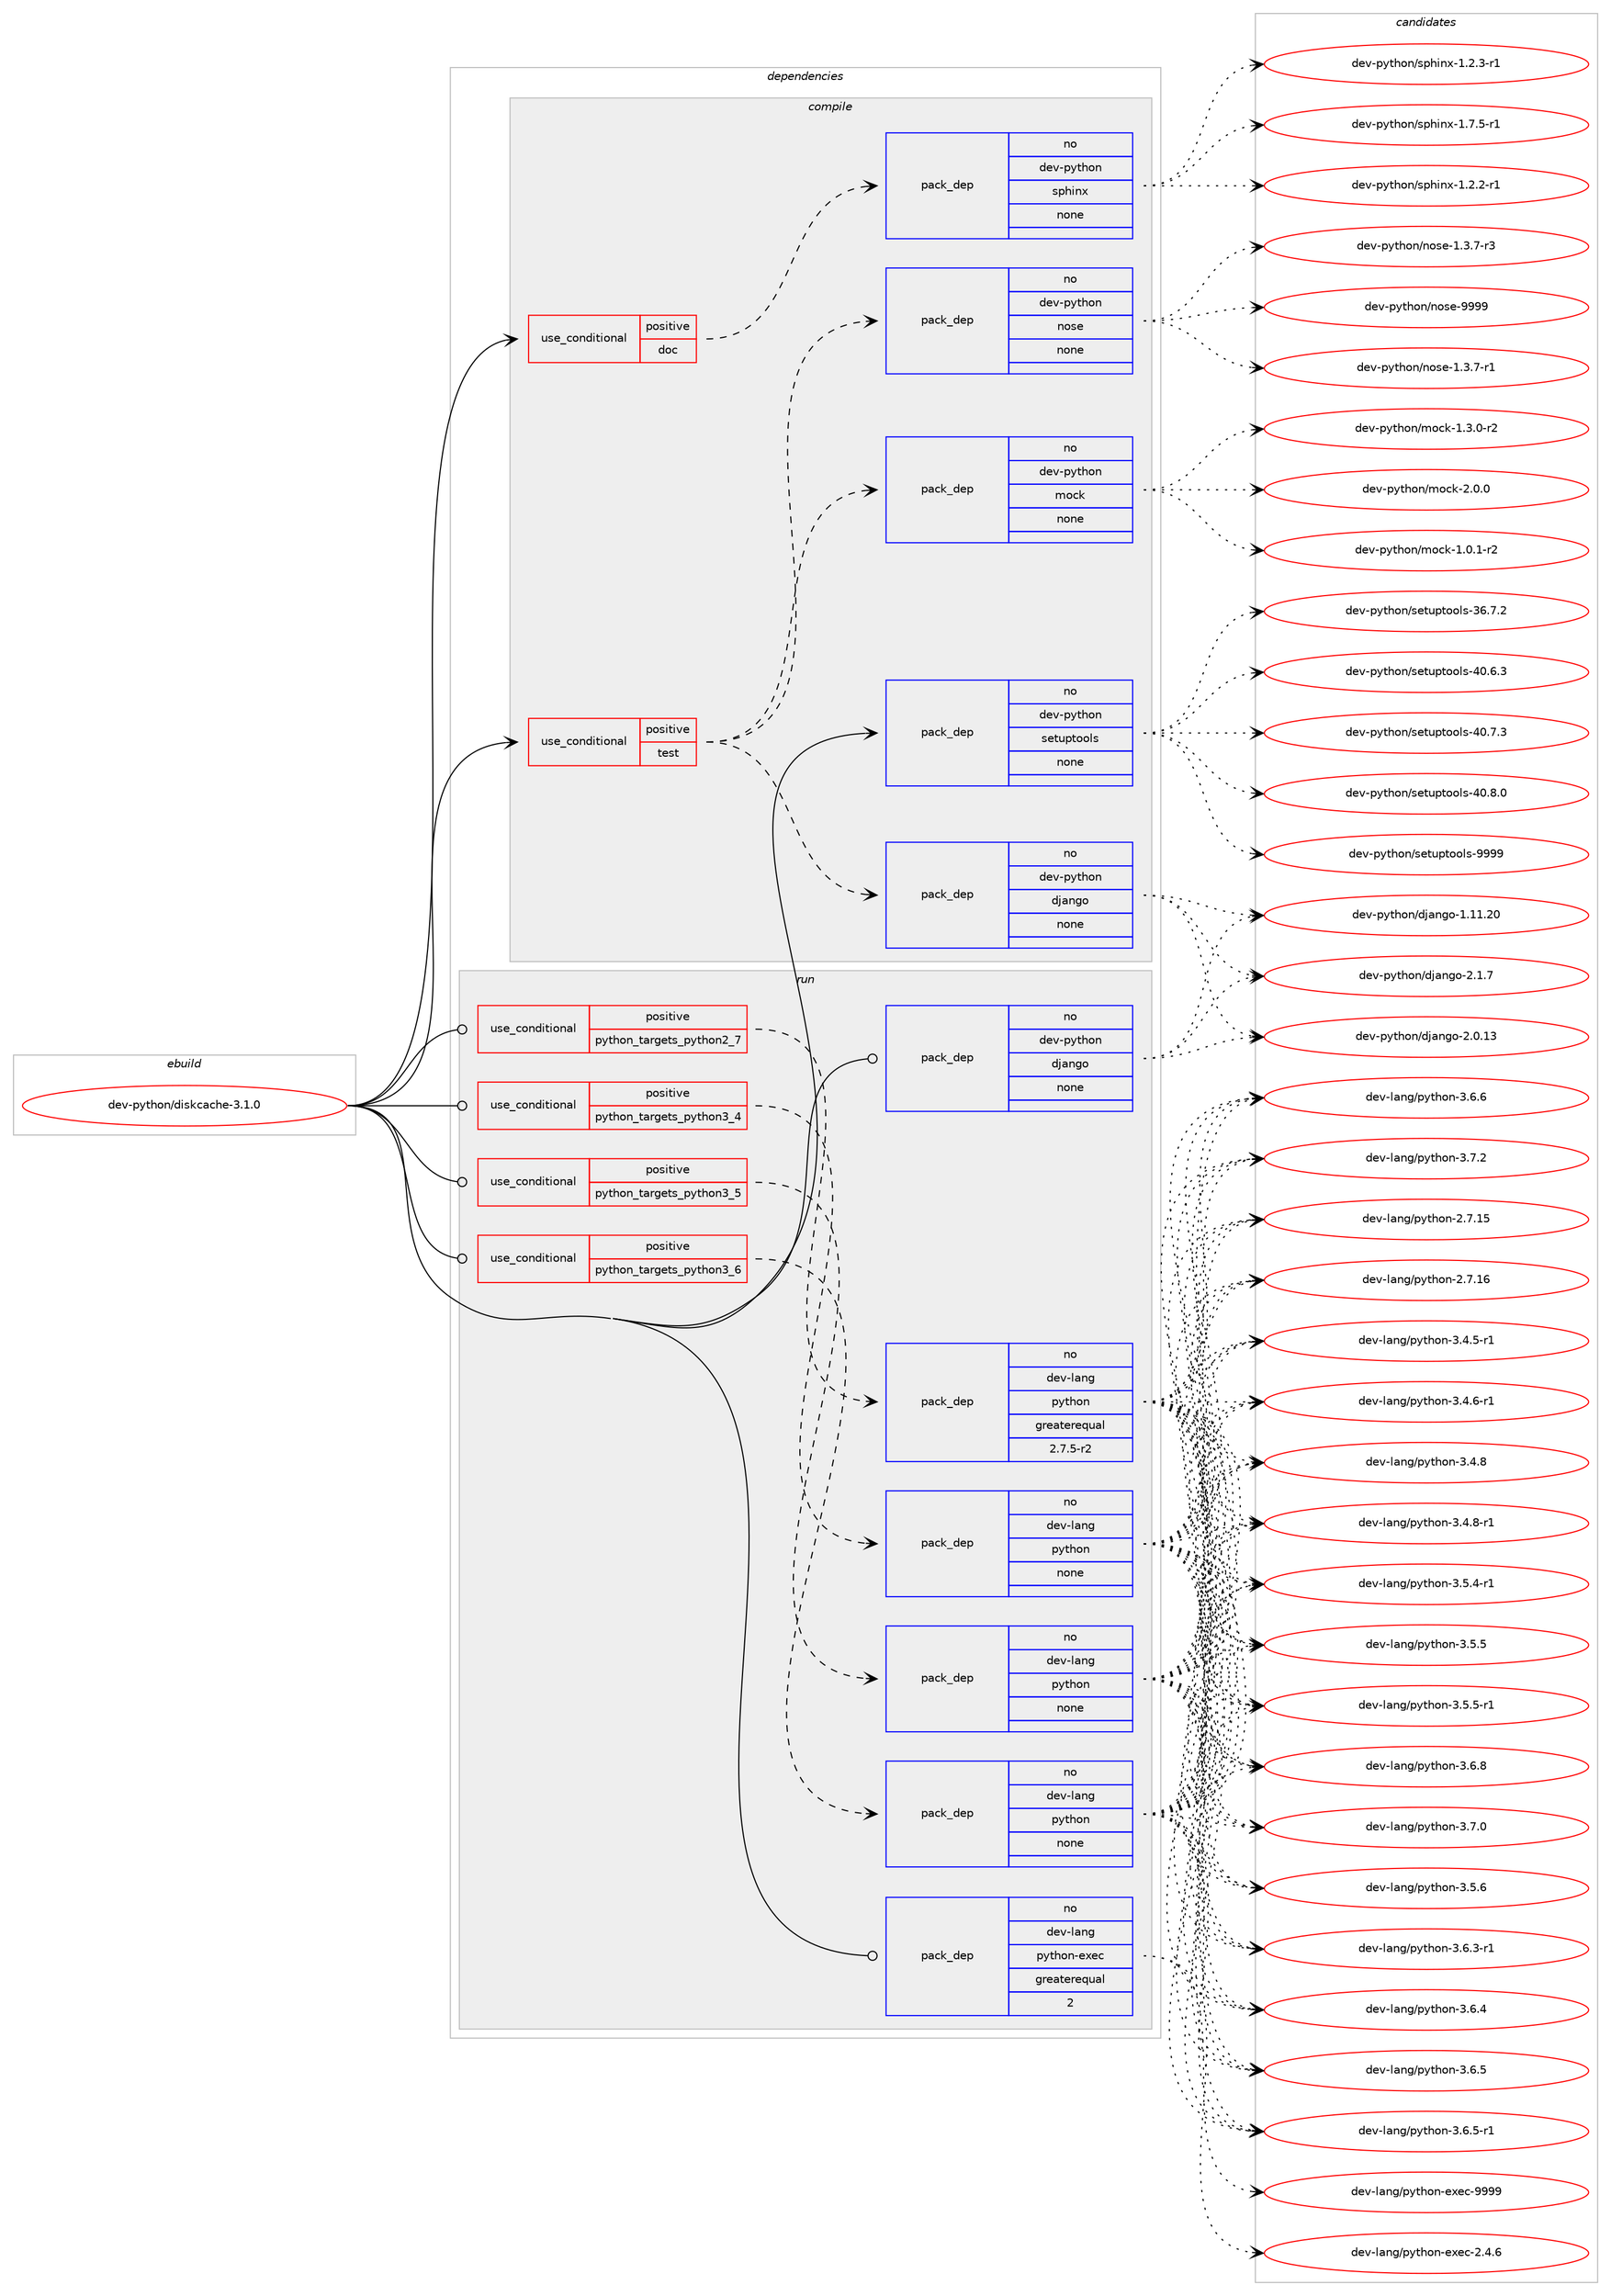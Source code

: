 digraph prolog {

# *************
# Graph options
# *************

newrank=true;
concentrate=true;
compound=true;
graph [rankdir=LR,fontname=Helvetica,fontsize=10,ranksep=1.5];#, ranksep=2.5, nodesep=0.2];
edge  [arrowhead=vee];
node  [fontname=Helvetica,fontsize=10];

# **********
# The ebuild
# **********

subgraph cluster_leftcol {
color=gray;
rank=same;
label=<<i>ebuild</i>>;
id [label="dev-python/diskcache-3.1.0", color=red, width=4, href="../dev-python/diskcache-3.1.0.svg"];
}

# ****************
# The dependencies
# ****************

subgraph cluster_midcol {
color=gray;
label=<<i>dependencies</i>>;
subgraph cluster_compile {
fillcolor="#eeeeee";
style=filled;
label=<<i>compile</i>>;
subgraph cond373254 {
dependency1405881 [label=<<TABLE BORDER="0" CELLBORDER="1" CELLSPACING="0" CELLPADDING="4"><TR><TD ROWSPAN="3" CELLPADDING="10">use_conditional</TD></TR><TR><TD>positive</TD></TR><TR><TD>doc</TD></TR></TABLE>>, shape=none, color=red];
subgraph pack1009371 {
dependency1405882 [label=<<TABLE BORDER="0" CELLBORDER="1" CELLSPACING="0" CELLPADDING="4" WIDTH="220"><TR><TD ROWSPAN="6" CELLPADDING="30">pack_dep</TD></TR><TR><TD WIDTH="110">no</TD></TR><TR><TD>dev-python</TD></TR><TR><TD>sphinx</TD></TR><TR><TD>none</TD></TR><TR><TD></TD></TR></TABLE>>, shape=none, color=blue];
}
dependency1405881:e -> dependency1405882:w [weight=20,style="dashed",arrowhead="vee"];
}
id:e -> dependency1405881:w [weight=20,style="solid",arrowhead="vee"];
subgraph cond373255 {
dependency1405883 [label=<<TABLE BORDER="0" CELLBORDER="1" CELLSPACING="0" CELLPADDING="4"><TR><TD ROWSPAN="3" CELLPADDING="10">use_conditional</TD></TR><TR><TD>positive</TD></TR><TR><TD>test</TD></TR></TABLE>>, shape=none, color=red];
subgraph pack1009372 {
dependency1405884 [label=<<TABLE BORDER="0" CELLBORDER="1" CELLSPACING="0" CELLPADDING="4" WIDTH="220"><TR><TD ROWSPAN="6" CELLPADDING="30">pack_dep</TD></TR><TR><TD WIDTH="110">no</TD></TR><TR><TD>dev-python</TD></TR><TR><TD>django</TD></TR><TR><TD>none</TD></TR><TR><TD></TD></TR></TABLE>>, shape=none, color=blue];
}
dependency1405883:e -> dependency1405884:w [weight=20,style="dashed",arrowhead="vee"];
subgraph pack1009373 {
dependency1405885 [label=<<TABLE BORDER="0" CELLBORDER="1" CELLSPACING="0" CELLPADDING="4" WIDTH="220"><TR><TD ROWSPAN="6" CELLPADDING="30">pack_dep</TD></TR><TR><TD WIDTH="110">no</TD></TR><TR><TD>dev-python</TD></TR><TR><TD>mock</TD></TR><TR><TD>none</TD></TR><TR><TD></TD></TR></TABLE>>, shape=none, color=blue];
}
dependency1405883:e -> dependency1405885:w [weight=20,style="dashed",arrowhead="vee"];
subgraph pack1009374 {
dependency1405886 [label=<<TABLE BORDER="0" CELLBORDER="1" CELLSPACING="0" CELLPADDING="4" WIDTH="220"><TR><TD ROWSPAN="6" CELLPADDING="30">pack_dep</TD></TR><TR><TD WIDTH="110">no</TD></TR><TR><TD>dev-python</TD></TR><TR><TD>nose</TD></TR><TR><TD>none</TD></TR><TR><TD></TD></TR></TABLE>>, shape=none, color=blue];
}
dependency1405883:e -> dependency1405886:w [weight=20,style="dashed",arrowhead="vee"];
}
id:e -> dependency1405883:w [weight=20,style="solid",arrowhead="vee"];
subgraph pack1009375 {
dependency1405887 [label=<<TABLE BORDER="0" CELLBORDER="1" CELLSPACING="0" CELLPADDING="4" WIDTH="220"><TR><TD ROWSPAN="6" CELLPADDING="30">pack_dep</TD></TR><TR><TD WIDTH="110">no</TD></TR><TR><TD>dev-python</TD></TR><TR><TD>setuptools</TD></TR><TR><TD>none</TD></TR><TR><TD></TD></TR></TABLE>>, shape=none, color=blue];
}
id:e -> dependency1405887:w [weight=20,style="solid",arrowhead="vee"];
}
subgraph cluster_compileandrun {
fillcolor="#eeeeee";
style=filled;
label=<<i>compile and run</i>>;
}
subgraph cluster_run {
fillcolor="#eeeeee";
style=filled;
label=<<i>run</i>>;
subgraph cond373256 {
dependency1405888 [label=<<TABLE BORDER="0" CELLBORDER="1" CELLSPACING="0" CELLPADDING="4"><TR><TD ROWSPAN="3" CELLPADDING="10">use_conditional</TD></TR><TR><TD>positive</TD></TR><TR><TD>python_targets_python2_7</TD></TR></TABLE>>, shape=none, color=red];
subgraph pack1009376 {
dependency1405889 [label=<<TABLE BORDER="0" CELLBORDER="1" CELLSPACING="0" CELLPADDING="4" WIDTH="220"><TR><TD ROWSPAN="6" CELLPADDING="30">pack_dep</TD></TR><TR><TD WIDTH="110">no</TD></TR><TR><TD>dev-lang</TD></TR><TR><TD>python</TD></TR><TR><TD>greaterequal</TD></TR><TR><TD>2.7.5-r2</TD></TR></TABLE>>, shape=none, color=blue];
}
dependency1405888:e -> dependency1405889:w [weight=20,style="dashed",arrowhead="vee"];
}
id:e -> dependency1405888:w [weight=20,style="solid",arrowhead="odot"];
subgraph cond373257 {
dependency1405890 [label=<<TABLE BORDER="0" CELLBORDER="1" CELLSPACING="0" CELLPADDING="4"><TR><TD ROWSPAN="3" CELLPADDING="10">use_conditional</TD></TR><TR><TD>positive</TD></TR><TR><TD>python_targets_python3_4</TD></TR></TABLE>>, shape=none, color=red];
subgraph pack1009377 {
dependency1405891 [label=<<TABLE BORDER="0" CELLBORDER="1" CELLSPACING="0" CELLPADDING="4" WIDTH="220"><TR><TD ROWSPAN="6" CELLPADDING="30">pack_dep</TD></TR><TR><TD WIDTH="110">no</TD></TR><TR><TD>dev-lang</TD></TR><TR><TD>python</TD></TR><TR><TD>none</TD></TR><TR><TD></TD></TR></TABLE>>, shape=none, color=blue];
}
dependency1405890:e -> dependency1405891:w [weight=20,style="dashed",arrowhead="vee"];
}
id:e -> dependency1405890:w [weight=20,style="solid",arrowhead="odot"];
subgraph cond373258 {
dependency1405892 [label=<<TABLE BORDER="0" CELLBORDER="1" CELLSPACING="0" CELLPADDING="4"><TR><TD ROWSPAN="3" CELLPADDING="10">use_conditional</TD></TR><TR><TD>positive</TD></TR><TR><TD>python_targets_python3_5</TD></TR></TABLE>>, shape=none, color=red];
subgraph pack1009378 {
dependency1405893 [label=<<TABLE BORDER="0" CELLBORDER="1" CELLSPACING="0" CELLPADDING="4" WIDTH="220"><TR><TD ROWSPAN="6" CELLPADDING="30">pack_dep</TD></TR><TR><TD WIDTH="110">no</TD></TR><TR><TD>dev-lang</TD></TR><TR><TD>python</TD></TR><TR><TD>none</TD></TR><TR><TD></TD></TR></TABLE>>, shape=none, color=blue];
}
dependency1405892:e -> dependency1405893:w [weight=20,style="dashed",arrowhead="vee"];
}
id:e -> dependency1405892:w [weight=20,style="solid",arrowhead="odot"];
subgraph cond373259 {
dependency1405894 [label=<<TABLE BORDER="0" CELLBORDER="1" CELLSPACING="0" CELLPADDING="4"><TR><TD ROWSPAN="3" CELLPADDING="10">use_conditional</TD></TR><TR><TD>positive</TD></TR><TR><TD>python_targets_python3_6</TD></TR></TABLE>>, shape=none, color=red];
subgraph pack1009379 {
dependency1405895 [label=<<TABLE BORDER="0" CELLBORDER="1" CELLSPACING="0" CELLPADDING="4" WIDTH="220"><TR><TD ROWSPAN="6" CELLPADDING="30">pack_dep</TD></TR><TR><TD WIDTH="110">no</TD></TR><TR><TD>dev-lang</TD></TR><TR><TD>python</TD></TR><TR><TD>none</TD></TR><TR><TD></TD></TR></TABLE>>, shape=none, color=blue];
}
dependency1405894:e -> dependency1405895:w [weight=20,style="dashed",arrowhead="vee"];
}
id:e -> dependency1405894:w [weight=20,style="solid",arrowhead="odot"];
subgraph pack1009380 {
dependency1405896 [label=<<TABLE BORDER="0" CELLBORDER="1" CELLSPACING="0" CELLPADDING="4" WIDTH="220"><TR><TD ROWSPAN="6" CELLPADDING="30">pack_dep</TD></TR><TR><TD WIDTH="110">no</TD></TR><TR><TD>dev-lang</TD></TR><TR><TD>python-exec</TD></TR><TR><TD>greaterequal</TD></TR><TR><TD>2</TD></TR></TABLE>>, shape=none, color=blue];
}
id:e -> dependency1405896:w [weight=20,style="solid",arrowhead="odot"];
subgraph pack1009381 {
dependency1405897 [label=<<TABLE BORDER="0" CELLBORDER="1" CELLSPACING="0" CELLPADDING="4" WIDTH="220"><TR><TD ROWSPAN="6" CELLPADDING="30">pack_dep</TD></TR><TR><TD WIDTH="110">no</TD></TR><TR><TD>dev-python</TD></TR><TR><TD>django</TD></TR><TR><TD>none</TD></TR><TR><TD></TD></TR></TABLE>>, shape=none, color=blue];
}
id:e -> dependency1405897:w [weight=20,style="solid",arrowhead="odot"];
}
}

# **************
# The candidates
# **************

subgraph cluster_choices {
rank=same;
color=gray;
label=<<i>candidates</i>>;

subgraph choice1009371 {
color=black;
nodesep=1;
choice10010111845112121116104111110471151121041051101204549465046504511449 [label="dev-python/sphinx-1.2.2-r1", color=red, width=4,href="../dev-python/sphinx-1.2.2-r1.svg"];
choice10010111845112121116104111110471151121041051101204549465046514511449 [label="dev-python/sphinx-1.2.3-r1", color=red, width=4,href="../dev-python/sphinx-1.2.3-r1.svg"];
choice10010111845112121116104111110471151121041051101204549465546534511449 [label="dev-python/sphinx-1.7.5-r1", color=red, width=4,href="../dev-python/sphinx-1.7.5-r1.svg"];
dependency1405882:e -> choice10010111845112121116104111110471151121041051101204549465046504511449:w [style=dotted,weight="100"];
dependency1405882:e -> choice10010111845112121116104111110471151121041051101204549465046514511449:w [style=dotted,weight="100"];
dependency1405882:e -> choice10010111845112121116104111110471151121041051101204549465546534511449:w [style=dotted,weight="100"];
}
subgraph choice1009372 {
color=black;
nodesep=1;
choice1001011184511212111610411111047100106971101031114549464949465048 [label="dev-python/django-1.11.20", color=red, width=4,href="../dev-python/django-1.11.20.svg"];
choice10010111845112121116104111110471001069711010311145504648464951 [label="dev-python/django-2.0.13", color=red, width=4,href="../dev-python/django-2.0.13.svg"];
choice100101118451121211161041111104710010697110103111455046494655 [label="dev-python/django-2.1.7", color=red, width=4,href="../dev-python/django-2.1.7.svg"];
dependency1405884:e -> choice1001011184511212111610411111047100106971101031114549464949465048:w [style=dotted,weight="100"];
dependency1405884:e -> choice10010111845112121116104111110471001069711010311145504648464951:w [style=dotted,weight="100"];
dependency1405884:e -> choice100101118451121211161041111104710010697110103111455046494655:w [style=dotted,weight="100"];
}
subgraph choice1009373 {
color=black;
nodesep=1;
choice1001011184511212111610411111047109111991074549464846494511450 [label="dev-python/mock-1.0.1-r2", color=red, width=4,href="../dev-python/mock-1.0.1-r2.svg"];
choice1001011184511212111610411111047109111991074549465146484511450 [label="dev-python/mock-1.3.0-r2", color=red, width=4,href="../dev-python/mock-1.3.0-r2.svg"];
choice100101118451121211161041111104710911199107455046484648 [label="dev-python/mock-2.0.0", color=red, width=4,href="../dev-python/mock-2.0.0.svg"];
dependency1405885:e -> choice1001011184511212111610411111047109111991074549464846494511450:w [style=dotted,weight="100"];
dependency1405885:e -> choice1001011184511212111610411111047109111991074549465146484511450:w [style=dotted,weight="100"];
dependency1405885:e -> choice100101118451121211161041111104710911199107455046484648:w [style=dotted,weight="100"];
}
subgraph choice1009374 {
color=black;
nodesep=1;
choice10010111845112121116104111110471101111151014549465146554511449 [label="dev-python/nose-1.3.7-r1", color=red, width=4,href="../dev-python/nose-1.3.7-r1.svg"];
choice10010111845112121116104111110471101111151014549465146554511451 [label="dev-python/nose-1.3.7-r3", color=red, width=4,href="../dev-python/nose-1.3.7-r3.svg"];
choice10010111845112121116104111110471101111151014557575757 [label="dev-python/nose-9999", color=red, width=4,href="../dev-python/nose-9999.svg"];
dependency1405886:e -> choice10010111845112121116104111110471101111151014549465146554511449:w [style=dotted,weight="100"];
dependency1405886:e -> choice10010111845112121116104111110471101111151014549465146554511451:w [style=dotted,weight="100"];
dependency1405886:e -> choice10010111845112121116104111110471101111151014557575757:w [style=dotted,weight="100"];
}
subgraph choice1009375 {
color=black;
nodesep=1;
choice100101118451121211161041111104711510111611711211611111110811545515446554650 [label="dev-python/setuptools-36.7.2", color=red, width=4,href="../dev-python/setuptools-36.7.2.svg"];
choice100101118451121211161041111104711510111611711211611111110811545524846544651 [label="dev-python/setuptools-40.6.3", color=red, width=4,href="../dev-python/setuptools-40.6.3.svg"];
choice100101118451121211161041111104711510111611711211611111110811545524846554651 [label="dev-python/setuptools-40.7.3", color=red, width=4,href="../dev-python/setuptools-40.7.3.svg"];
choice100101118451121211161041111104711510111611711211611111110811545524846564648 [label="dev-python/setuptools-40.8.0", color=red, width=4,href="../dev-python/setuptools-40.8.0.svg"];
choice10010111845112121116104111110471151011161171121161111111081154557575757 [label="dev-python/setuptools-9999", color=red, width=4,href="../dev-python/setuptools-9999.svg"];
dependency1405887:e -> choice100101118451121211161041111104711510111611711211611111110811545515446554650:w [style=dotted,weight="100"];
dependency1405887:e -> choice100101118451121211161041111104711510111611711211611111110811545524846544651:w [style=dotted,weight="100"];
dependency1405887:e -> choice100101118451121211161041111104711510111611711211611111110811545524846554651:w [style=dotted,weight="100"];
dependency1405887:e -> choice100101118451121211161041111104711510111611711211611111110811545524846564648:w [style=dotted,weight="100"];
dependency1405887:e -> choice10010111845112121116104111110471151011161171121161111111081154557575757:w [style=dotted,weight="100"];
}
subgraph choice1009376 {
color=black;
nodesep=1;
choice10010111845108971101034711212111610411111045504655464953 [label="dev-lang/python-2.7.15", color=red, width=4,href="../dev-lang/python-2.7.15.svg"];
choice10010111845108971101034711212111610411111045504655464954 [label="dev-lang/python-2.7.16", color=red, width=4,href="../dev-lang/python-2.7.16.svg"];
choice1001011184510897110103471121211161041111104551465246534511449 [label="dev-lang/python-3.4.5-r1", color=red, width=4,href="../dev-lang/python-3.4.5-r1.svg"];
choice1001011184510897110103471121211161041111104551465246544511449 [label="dev-lang/python-3.4.6-r1", color=red, width=4,href="../dev-lang/python-3.4.6-r1.svg"];
choice100101118451089711010347112121116104111110455146524656 [label="dev-lang/python-3.4.8", color=red, width=4,href="../dev-lang/python-3.4.8.svg"];
choice1001011184510897110103471121211161041111104551465246564511449 [label="dev-lang/python-3.4.8-r1", color=red, width=4,href="../dev-lang/python-3.4.8-r1.svg"];
choice1001011184510897110103471121211161041111104551465346524511449 [label="dev-lang/python-3.5.4-r1", color=red, width=4,href="../dev-lang/python-3.5.4-r1.svg"];
choice100101118451089711010347112121116104111110455146534653 [label="dev-lang/python-3.5.5", color=red, width=4,href="../dev-lang/python-3.5.5.svg"];
choice1001011184510897110103471121211161041111104551465346534511449 [label="dev-lang/python-3.5.5-r1", color=red, width=4,href="../dev-lang/python-3.5.5-r1.svg"];
choice100101118451089711010347112121116104111110455146534654 [label="dev-lang/python-3.5.6", color=red, width=4,href="../dev-lang/python-3.5.6.svg"];
choice1001011184510897110103471121211161041111104551465446514511449 [label="dev-lang/python-3.6.3-r1", color=red, width=4,href="../dev-lang/python-3.6.3-r1.svg"];
choice100101118451089711010347112121116104111110455146544652 [label="dev-lang/python-3.6.4", color=red, width=4,href="../dev-lang/python-3.6.4.svg"];
choice100101118451089711010347112121116104111110455146544653 [label="dev-lang/python-3.6.5", color=red, width=4,href="../dev-lang/python-3.6.5.svg"];
choice1001011184510897110103471121211161041111104551465446534511449 [label="dev-lang/python-3.6.5-r1", color=red, width=4,href="../dev-lang/python-3.6.5-r1.svg"];
choice100101118451089711010347112121116104111110455146544654 [label="dev-lang/python-3.6.6", color=red, width=4,href="../dev-lang/python-3.6.6.svg"];
choice100101118451089711010347112121116104111110455146544656 [label="dev-lang/python-3.6.8", color=red, width=4,href="../dev-lang/python-3.6.8.svg"];
choice100101118451089711010347112121116104111110455146554648 [label="dev-lang/python-3.7.0", color=red, width=4,href="../dev-lang/python-3.7.0.svg"];
choice100101118451089711010347112121116104111110455146554650 [label="dev-lang/python-3.7.2", color=red, width=4,href="../dev-lang/python-3.7.2.svg"];
dependency1405889:e -> choice10010111845108971101034711212111610411111045504655464953:w [style=dotted,weight="100"];
dependency1405889:e -> choice10010111845108971101034711212111610411111045504655464954:w [style=dotted,weight="100"];
dependency1405889:e -> choice1001011184510897110103471121211161041111104551465246534511449:w [style=dotted,weight="100"];
dependency1405889:e -> choice1001011184510897110103471121211161041111104551465246544511449:w [style=dotted,weight="100"];
dependency1405889:e -> choice100101118451089711010347112121116104111110455146524656:w [style=dotted,weight="100"];
dependency1405889:e -> choice1001011184510897110103471121211161041111104551465246564511449:w [style=dotted,weight="100"];
dependency1405889:e -> choice1001011184510897110103471121211161041111104551465346524511449:w [style=dotted,weight="100"];
dependency1405889:e -> choice100101118451089711010347112121116104111110455146534653:w [style=dotted,weight="100"];
dependency1405889:e -> choice1001011184510897110103471121211161041111104551465346534511449:w [style=dotted,weight="100"];
dependency1405889:e -> choice100101118451089711010347112121116104111110455146534654:w [style=dotted,weight="100"];
dependency1405889:e -> choice1001011184510897110103471121211161041111104551465446514511449:w [style=dotted,weight="100"];
dependency1405889:e -> choice100101118451089711010347112121116104111110455146544652:w [style=dotted,weight="100"];
dependency1405889:e -> choice100101118451089711010347112121116104111110455146544653:w [style=dotted,weight="100"];
dependency1405889:e -> choice1001011184510897110103471121211161041111104551465446534511449:w [style=dotted,weight="100"];
dependency1405889:e -> choice100101118451089711010347112121116104111110455146544654:w [style=dotted,weight="100"];
dependency1405889:e -> choice100101118451089711010347112121116104111110455146544656:w [style=dotted,weight="100"];
dependency1405889:e -> choice100101118451089711010347112121116104111110455146554648:w [style=dotted,weight="100"];
dependency1405889:e -> choice100101118451089711010347112121116104111110455146554650:w [style=dotted,weight="100"];
}
subgraph choice1009377 {
color=black;
nodesep=1;
choice10010111845108971101034711212111610411111045504655464953 [label="dev-lang/python-2.7.15", color=red, width=4,href="../dev-lang/python-2.7.15.svg"];
choice10010111845108971101034711212111610411111045504655464954 [label="dev-lang/python-2.7.16", color=red, width=4,href="../dev-lang/python-2.7.16.svg"];
choice1001011184510897110103471121211161041111104551465246534511449 [label="dev-lang/python-3.4.5-r1", color=red, width=4,href="../dev-lang/python-3.4.5-r1.svg"];
choice1001011184510897110103471121211161041111104551465246544511449 [label="dev-lang/python-3.4.6-r1", color=red, width=4,href="../dev-lang/python-3.4.6-r1.svg"];
choice100101118451089711010347112121116104111110455146524656 [label="dev-lang/python-3.4.8", color=red, width=4,href="../dev-lang/python-3.4.8.svg"];
choice1001011184510897110103471121211161041111104551465246564511449 [label="dev-lang/python-3.4.8-r1", color=red, width=4,href="../dev-lang/python-3.4.8-r1.svg"];
choice1001011184510897110103471121211161041111104551465346524511449 [label="dev-lang/python-3.5.4-r1", color=red, width=4,href="../dev-lang/python-3.5.4-r1.svg"];
choice100101118451089711010347112121116104111110455146534653 [label="dev-lang/python-3.5.5", color=red, width=4,href="../dev-lang/python-3.5.5.svg"];
choice1001011184510897110103471121211161041111104551465346534511449 [label="dev-lang/python-3.5.5-r1", color=red, width=4,href="../dev-lang/python-3.5.5-r1.svg"];
choice100101118451089711010347112121116104111110455146534654 [label="dev-lang/python-3.5.6", color=red, width=4,href="../dev-lang/python-3.5.6.svg"];
choice1001011184510897110103471121211161041111104551465446514511449 [label="dev-lang/python-3.6.3-r1", color=red, width=4,href="../dev-lang/python-3.6.3-r1.svg"];
choice100101118451089711010347112121116104111110455146544652 [label="dev-lang/python-3.6.4", color=red, width=4,href="../dev-lang/python-3.6.4.svg"];
choice100101118451089711010347112121116104111110455146544653 [label="dev-lang/python-3.6.5", color=red, width=4,href="../dev-lang/python-3.6.5.svg"];
choice1001011184510897110103471121211161041111104551465446534511449 [label="dev-lang/python-3.6.5-r1", color=red, width=4,href="../dev-lang/python-3.6.5-r1.svg"];
choice100101118451089711010347112121116104111110455146544654 [label="dev-lang/python-3.6.6", color=red, width=4,href="../dev-lang/python-3.6.6.svg"];
choice100101118451089711010347112121116104111110455146544656 [label="dev-lang/python-3.6.8", color=red, width=4,href="../dev-lang/python-3.6.8.svg"];
choice100101118451089711010347112121116104111110455146554648 [label="dev-lang/python-3.7.0", color=red, width=4,href="../dev-lang/python-3.7.0.svg"];
choice100101118451089711010347112121116104111110455146554650 [label="dev-lang/python-3.7.2", color=red, width=4,href="../dev-lang/python-3.7.2.svg"];
dependency1405891:e -> choice10010111845108971101034711212111610411111045504655464953:w [style=dotted,weight="100"];
dependency1405891:e -> choice10010111845108971101034711212111610411111045504655464954:w [style=dotted,weight="100"];
dependency1405891:e -> choice1001011184510897110103471121211161041111104551465246534511449:w [style=dotted,weight="100"];
dependency1405891:e -> choice1001011184510897110103471121211161041111104551465246544511449:w [style=dotted,weight="100"];
dependency1405891:e -> choice100101118451089711010347112121116104111110455146524656:w [style=dotted,weight="100"];
dependency1405891:e -> choice1001011184510897110103471121211161041111104551465246564511449:w [style=dotted,weight="100"];
dependency1405891:e -> choice1001011184510897110103471121211161041111104551465346524511449:w [style=dotted,weight="100"];
dependency1405891:e -> choice100101118451089711010347112121116104111110455146534653:w [style=dotted,weight="100"];
dependency1405891:e -> choice1001011184510897110103471121211161041111104551465346534511449:w [style=dotted,weight="100"];
dependency1405891:e -> choice100101118451089711010347112121116104111110455146534654:w [style=dotted,weight="100"];
dependency1405891:e -> choice1001011184510897110103471121211161041111104551465446514511449:w [style=dotted,weight="100"];
dependency1405891:e -> choice100101118451089711010347112121116104111110455146544652:w [style=dotted,weight="100"];
dependency1405891:e -> choice100101118451089711010347112121116104111110455146544653:w [style=dotted,weight="100"];
dependency1405891:e -> choice1001011184510897110103471121211161041111104551465446534511449:w [style=dotted,weight="100"];
dependency1405891:e -> choice100101118451089711010347112121116104111110455146544654:w [style=dotted,weight="100"];
dependency1405891:e -> choice100101118451089711010347112121116104111110455146544656:w [style=dotted,weight="100"];
dependency1405891:e -> choice100101118451089711010347112121116104111110455146554648:w [style=dotted,weight="100"];
dependency1405891:e -> choice100101118451089711010347112121116104111110455146554650:w [style=dotted,weight="100"];
}
subgraph choice1009378 {
color=black;
nodesep=1;
choice10010111845108971101034711212111610411111045504655464953 [label="dev-lang/python-2.7.15", color=red, width=4,href="../dev-lang/python-2.7.15.svg"];
choice10010111845108971101034711212111610411111045504655464954 [label="dev-lang/python-2.7.16", color=red, width=4,href="../dev-lang/python-2.7.16.svg"];
choice1001011184510897110103471121211161041111104551465246534511449 [label="dev-lang/python-3.4.5-r1", color=red, width=4,href="../dev-lang/python-3.4.5-r1.svg"];
choice1001011184510897110103471121211161041111104551465246544511449 [label="dev-lang/python-3.4.6-r1", color=red, width=4,href="../dev-lang/python-3.4.6-r1.svg"];
choice100101118451089711010347112121116104111110455146524656 [label="dev-lang/python-3.4.8", color=red, width=4,href="../dev-lang/python-3.4.8.svg"];
choice1001011184510897110103471121211161041111104551465246564511449 [label="dev-lang/python-3.4.8-r1", color=red, width=4,href="../dev-lang/python-3.4.8-r1.svg"];
choice1001011184510897110103471121211161041111104551465346524511449 [label="dev-lang/python-3.5.4-r1", color=red, width=4,href="../dev-lang/python-3.5.4-r1.svg"];
choice100101118451089711010347112121116104111110455146534653 [label="dev-lang/python-3.5.5", color=red, width=4,href="../dev-lang/python-3.5.5.svg"];
choice1001011184510897110103471121211161041111104551465346534511449 [label="dev-lang/python-3.5.5-r1", color=red, width=4,href="../dev-lang/python-3.5.5-r1.svg"];
choice100101118451089711010347112121116104111110455146534654 [label="dev-lang/python-3.5.6", color=red, width=4,href="../dev-lang/python-3.5.6.svg"];
choice1001011184510897110103471121211161041111104551465446514511449 [label="dev-lang/python-3.6.3-r1", color=red, width=4,href="../dev-lang/python-3.6.3-r1.svg"];
choice100101118451089711010347112121116104111110455146544652 [label="dev-lang/python-3.6.4", color=red, width=4,href="../dev-lang/python-3.6.4.svg"];
choice100101118451089711010347112121116104111110455146544653 [label="dev-lang/python-3.6.5", color=red, width=4,href="../dev-lang/python-3.6.5.svg"];
choice1001011184510897110103471121211161041111104551465446534511449 [label="dev-lang/python-3.6.5-r1", color=red, width=4,href="../dev-lang/python-3.6.5-r1.svg"];
choice100101118451089711010347112121116104111110455146544654 [label="dev-lang/python-3.6.6", color=red, width=4,href="../dev-lang/python-3.6.6.svg"];
choice100101118451089711010347112121116104111110455146544656 [label="dev-lang/python-3.6.8", color=red, width=4,href="../dev-lang/python-3.6.8.svg"];
choice100101118451089711010347112121116104111110455146554648 [label="dev-lang/python-3.7.0", color=red, width=4,href="../dev-lang/python-3.7.0.svg"];
choice100101118451089711010347112121116104111110455146554650 [label="dev-lang/python-3.7.2", color=red, width=4,href="../dev-lang/python-3.7.2.svg"];
dependency1405893:e -> choice10010111845108971101034711212111610411111045504655464953:w [style=dotted,weight="100"];
dependency1405893:e -> choice10010111845108971101034711212111610411111045504655464954:w [style=dotted,weight="100"];
dependency1405893:e -> choice1001011184510897110103471121211161041111104551465246534511449:w [style=dotted,weight="100"];
dependency1405893:e -> choice1001011184510897110103471121211161041111104551465246544511449:w [style=dotted,weight="100"];
dependency1405893:e -> choice100101118451089711010347112121116104111110455146524656:w [style=dotted,weight="100"];
dependency1405893:e -> choice1001011184510897110103471121211161041111104551465246564511449:w [style=dotted,weight="100"];
dependency1405893:e -> choice1001011184510897110103471121211161041111104551465346524511449:w [style=dotted,weight="100"];
dependency1405893:e -> choice100101118451089711010347112121116104111110455146534653:w [style=dotted,weight="100"];
dependency1405893:e -> choice1001011184510897110103471121211161041111104551465346534511449:w [style=dotted,weight="100"];
dependency1405893:e -> choice100101118451089711010347112121116104111110455146534654:w [style=dotted,weight="100"];
dependency1405893:e -> choice1001011184510897110103471121211161041111104551465446514511449:w [style=dotted,weight="100"];
dependency1405893:e -> choice100101118451089711010347112121116104111110455146544652:w [style=dotted,weight="100"];
dependency1405893:e -> choice100101118451089711010347112121116104111110455146544653:w [style=dotted,weight="100"];
dependency1405893:e -> choice1001011184510897110103471121211161041111104551465446534511449:w [style=dotted,weight="100"];
dependency1405893:e -> choice100101118451089711010347112121116104111110455146544654:w [style=dotted,weight="100"];
dependency1405893:e -> choice100101118451089711010347112121116104111110455146544656:w [style=dotted,weight="100"];
dependency1405893:e -> choice100101118451089711010347112121116104111110455146554648:w [style=dotted,weight="100"];
dependency1405893:e -> choice100101118451089711010347112121116104111110455146554650:w [style=dotted,weight="100"];
}
subgraph choice1009379 {
color=black;
nodesep=1;
choice10010111845108971101034711212111610411111045504655464953 [label="dev-lang/python-2.7.15", color=red, width=4,href="../dev-lang/python-2.7.15.svg"];
choice10010111845108971101034711212111610411111045504655464954 [label="dev-lang/python-2.7.16", color=red, width=4,href="../dev-lang/python-2.7.16.svg"];
choice1001011184510897110103471121211161041111104551465246534511449 [label="dev-lang/python-3.4.5-r1", color=red, width=4,href="../dev-lang/python-3.4.5-r1.svg"];
choice1001011184510897110103471121211161041111104551465246544511449 [label="dev-lang/python-3.4.6-r1", color=red, width=4,href="../dev-lang/python-3.4.6-r1.svg"];
choice100101118451089711010347112121116104111110455146524656 [label="dev-lang/python-3.4.8", color=red, width=4,href="../dev-lang/python-3.4.8.svg"];
choice1001011184510897110103471121211161041111104551465246564511449 [label="dev-lang/python-3.4.8-r1", color=red, width=4,href="../dev-lang/python-3.4.8-r1.svg"];
choice1001011184510897110103471121211161041111104551465346524511449 [label="dev-lang/python-3.5.4-r1", color=red, width=4,href="../dev-lang/python-3.5.4-r1.svg"];
choice100101118451089711010347112121116104111110455146534653 [label="dev-lang/python-3.5.5", color=red, width=4,href="../dev-lang/python-3.5.5.svg"];
choice1001011184510897110103471121211161041111104551465346534511449 [label="dev-lang/python-3.5.5-r1", color=red, width=4,href="../dev-lang/python-3.5.5-r1.svg"];
choice100101118451089711010347112121116104111110455146534654 [label="dev-lang/python-3.5.6", color=red, width=4,href="../dev-lang/python-3.5.6.svg"];
choice1001011184510897110103471121211161041111104551465446514511449 [label="dev-lang/python-3.6.3-r1", color=red, width=4,href="../dev-lang/python-3.6.3-r1.svg"];
choice100101118451089711010347112121116104111110455146544652 [label="dev-lang/python-3.6.4", color=red, width=4,href="../dev-lang/python-3.6.4.svg"];
choice100101118451089711010347112121116104111110455146544653 [label="dev-lang/python-3.6.5", color=red, width=4,href="../dev-lang/python-3.6.5.svg"];
choice1001011184510897110103471121211161041111104551465446534511449 [label="dev-lang/python-3.6.5-r1", color=red, width=4,href="../dev-lang/python-3.6.5-r1.svg"];
choice100101118451089711010347112121116104111110455146544654 [label="dev-lang/python-3.6.6", color=red, width=4,href="../dev-lang/python-3.6.6.svg"];
choice100101118451089711010347112121116104111110455146544656 [label="dev-lang/python-3.6.8", color=red, width=4,href="../dev-lang/python-3.6.8.svg"];
choice100101118451089711010347112121116104111110455146554648 [label="dev-lang/python-3.7.0", color=red, width=4,href="../dev-lang/python-3.7.0.svg"];
choice100101118451089711010347112121116104111110455146554650 [label="dev-lang/python-3.7.2", color=red, width=4,href="../dev-lang/python-3.7.2.svg"];
dependency1405895:e -> choice10010111845108971101034711212111610411111045504655464953:w [style=dotted,weight="100"];
dependency1405895:e -> choice10010111845108971101034711212111610411111045504655464954:w [style=dotted,weight="100"];
dependency1405895:e -> choice1001011184510897110103471121211161041111104551465246534511449:w [style=dotted,weight="100"];
dependency1405895:e -> choice1001011184510897110103471121211161041111104551465246544511449:w [style=dotted,weight="100"];
dependency1405895:e -> choice100101118451089711010347112121116104111110455146524656:w [style=dotted,weight="100"];
dependency1405895:e -> choice1001011184510897110103471121211161041111104551465246564511449:w [style=dotted,weight="100"];
dependency1405895:e -> choice1001011184510897110103471121211161041111104551465346524511449:w [style=dotted,weight="100"];
dependency1405895:e -> choice100101118451089711010347112121116104111110455146534653:w [style=dotted,weight="100"];
dependency1405895:e -> choice1001011184510897110103471121211161041111104551465346534511449:w [style=dotted,weight="100"];
dependency1405895:e -> choice100101118451089711010347112121116104111110455146534654:w [style=dotted,weight="100"];
dependency1405895:e -> choice1001011184510897110103471121211161041111104551465446514511449:w [style=dotted,weight="100"];
dependency1405895:e -> choice100101118451089711010347112121116104111110455146544652:w [style=dotted,weight="100"];
dependency1405895:e -> choice100101118451089711010347112121116104111110455146544653:w [style=dotted,weight="100"];
dependency1405895:e -> choice1001011184510897110103471121211161041111104551465446534511449:w [style=dotted,weight="100"];
dependency1405895:e -> choice100101118451089711010347112121116104111110455146544654:w [style=dotted,weight="100"];
dependency1405895:e -> choice100101118451089711010347112121116104111110455146544656:w [style=dotted,weight="100"];
dependency1405895:e -> choice100101118451089711010347112121116104111110455146554648:w [style=dotted,weight="100"];
dependency1405895:e -> choice100101118451089711010347112121116104111110455146554650:w [style=dotted,weight="100"];
}
subgraph choice1009380 {
color=black;
nodesep=1;
choice1001011184510897110103471121211161041111104510112010199455046524654 [label="dev-lang/python-exec-2.4.6", color=red, width=4,href="../dev-lang/python-exec-2.4.6.svg"];
choice10010111845108971101034711212111610411111045101120101994557575757 [label="dev-lang/python-exec-9999", color=red, width=4,href="../dev-lang/python-exec-9999.svg"];
dependency1405896:e -> choice1001011184510897110103471121211161041111104510112010199455046524654:w [style=dotted,weight="100"];
dependency1405896:e -> choice10010111845108971101034711212111610411111045101120101994557575757:w [style=dotted,weight="100"];
}
subgraph choice1009381 {
color=black;
nodesep=1;
choice1001011184511212111610411111047100106971101031114549464949465048 [label="dev-python/django-1.11.20", color=red, width=4,href="../dev-python/django-1.11.20.svg"];
choice10010111845112121116104111110471001069711010311145504648464951 [label="dev-python/django-2.0.13", color=red, width=4,href="../dev-python/django-2.0.13.svg"];
choice100101118451121211161041111104710010697110103111455046494655 [label="dev-python/django-2.1.7", color=red, width=4,href="../dev-python/django-2.1.7.svg"];
dependency1405897:e -> choice1001011184511212111610411111047100106971101031114549464949465048:w [style=dotted,weight="100"];
dependency1405897:e -> choice10010111845112121116104111110471001069711010311145504648464951:w [style=dotted,weight="100"];
dependency1405897:e -> choice100101118451121211161041111104710010697110103111455046494655:w [style=dotted,weight="100"];
}
}

}

